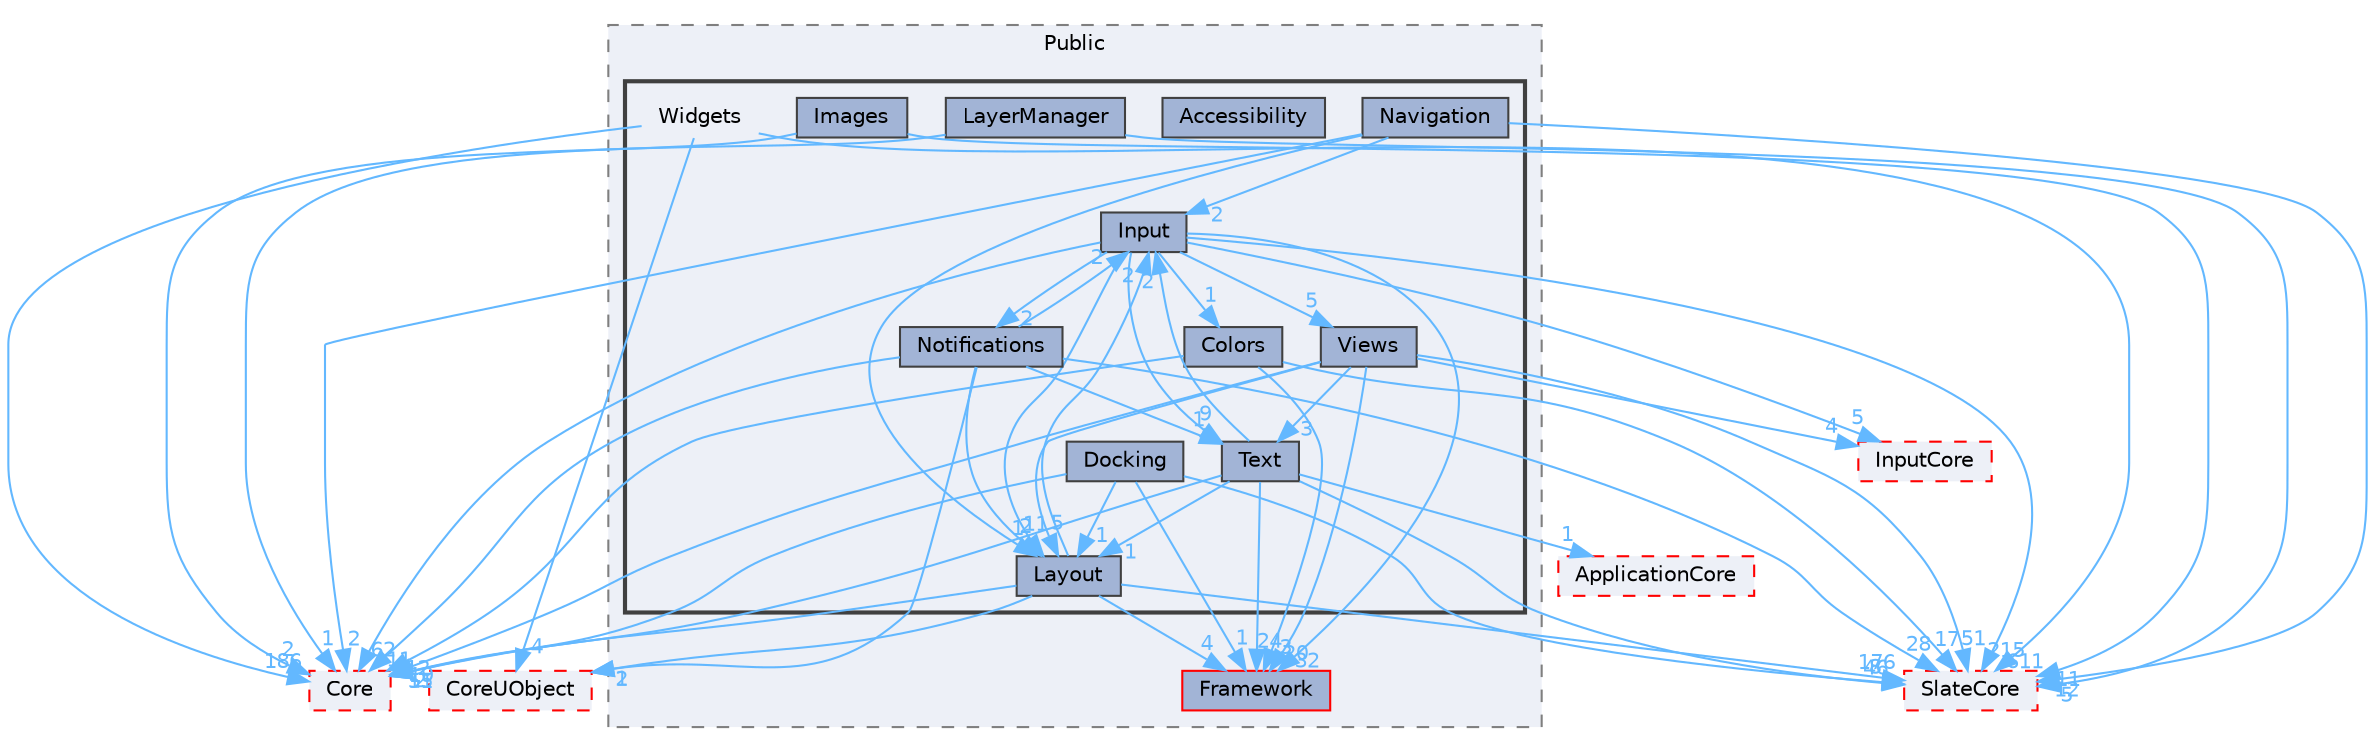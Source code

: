 digraph "Widgets"
{
 // INTERACTIVE_SVG=YES
 // LATEX_PDF_SIZE
  bgcolor="transparent";
  edge [fontname=Helvetica,fontsize=10,labelfontname=Helvetica,labelfontsize=10];
  node [fontname=Helvetica,fontsize=10,shape=box,height=0.2,width=0.4];
  compound=true
  subgraph clusterdir_6b2e56294563200244e3f9bb0c4b2842 {
    graph [ bgcolor="#edf0f7", pencolor="grey50", label="Public", fontname=Helvetica,fontsize=10 style="filled,dashed", URL="dir_6b2e56294563200244e3f9bb0c4b2842.html",tooltip=""]
  dir_5e91650a46d604759d601f9856541501 [label="Framework", fillcolor="#a2b4d6", color="red", style="filled", URL="dir_5e91650a46d604759d601f9856541501.html",tooltip=""];
  subgraph clusterdir_6228195a1e6fbec85444ea1bdf4c95f2 {
    graph [ bgcolor="#edf0f7", pencolor="grey25", label="", fontname=Helvetica,fontsize=10 style="filled,bold", URL="dir_6228195a1e6fbec85444ea1bdf4c95f2.html",tooltip=""]
    dir_6228195a1e6fbec85444ea1bdf4c95f2 [shape=plaintext, label="Widgets"];
  dir_4e44f8728fe4e86346bcf569968aa515 [label="Accessibility", fillcolor="#a2b4d6", color="grey25", style="filled", URL="dir_4e44f8728fe4e86346bcf569968aa515.html",tooltip=""];
  dir_1adbf7e9e267c2b5654dc86d07eaed7e [label="Colors", fillcolor="#a2b4d6", color="grey25", style="filled", URL="dir_1adbf7e9e267c2b5654dc86d07eaed7e.html",tooltip=""];
  dir_8309ad5674ed55eefd29babcd1aadba2 [label="Docking", fillcolor="#a2b4d6", color="grey25", style="filled", URL="dir_8309ad5674ed55eefd29babcd1aadba2.html",tooltip=""];
  dir_e9bd237d6d049afbb549269fb8685c9b [label="Images", fillcolor="#a2b4d6", color="grey25", style="filled", URL="dir_e9bd237d6d049afbb549269fb8685c9b.html",tooltip=""];
  dir_e5491b28d0218b60cc1cf6ea0f2ed251 [label="Input", fillcolor="#a2b4d6", color="grey25", style="filled", URL="dir_e5491b28d0218b60cc1cf6ea0f2ed251.html",tooltip=""];
  dir_3b957519fefbfae24166862b79539b95 [label="LayerManager", fillcolor="#a2b4d6", color="grey25", style="filled", URL="dir_3b957519fefbfae24166862b79539b95.html",tooltip=""];
  dir_ac821fdfeb381a3f0ac38bd53c253f30 [label="Layout", fillcolor="#a2b4d6", color="grey25", style="filled", URL="dir_ac821fdfeb381a3f0ac38bd53c253f30.html",tooltip=""];
  dir_6b894a13e3f2154d618c4675801f6e23 [label="Navigation", fillcolor="#a2b4d6", color="grey25", style="filled", URL="dir_6b894a13e3f2154d618c4675801f6e23.html",tooltip=""];
  dir_d1533c25a7a13921163243deadc5030c [label="Notifications", fillcolor="#a2b4d6", color="grey25", style="filled", URL="dir_d1533c25a7a13921163243deadc5030c.html",tooltip=""];
  dir_5b8c8a74ceec9a054bed71a186e220c1 [label="Text", fillcolor="#a2b4d6", color="grey25", style="filled", URL="dir_5b8c8a74ceec9a054bed71a186e220c1.html",tooltip=""];
  dir_9f06aa267e0150b0ed37240d38ff2012 [label="Views", fillcolor="#a2b4d6", color="grey25", style="filled", URL="dir_9f06aa267e0150b0ed37240d38ff2012.html",tooltip=""];
  }
  }
  dir_0e6cddcc9caa1238c7f3774224afaa45 [label="Core", fillcolor="#edf0f7", color="red", style="filled,dashed", URL="dir_0e6cddcc9caa1238c7f3774224afaa45.html",tooltip=""];
  dir_3e8e1daf27a38f5d72a6cbf6f3b5d663 [label="InputCore", fillcolor="#edf0f7", color="red", style="filled,dashed", URL="dir_3e8e1daf27a38f5d72a6cbf6f3b5d663.html",tooltip=""];
  dir_4c499e5e32e2b4479ad7e552df73eeae [label="CoreUObject", fillcolor="#edf0f7", color="red", style="filled,dashed", URL="dir_4c499e5e32e2b4479ad7e552df73eeae.html",tooltip=""];
  dir_a0470932637a5b4378844d0dd6134206 [label="ApplicationCore", fillcolor="#edf0f7", color="red", style="filled,dashed", URL="dir_a0470932637a5b4378844d0dd6134206.html",tooltip=""];
  dir_f0f0d357c8c9eca10fb05693ae8c53b1 [label="SlateCore", fillcolor="#edf0f7", color="red", style="filled,dashed", URL="dir_f0f0d357c8c9eca10fb05693ae8c53b1.html",tooltip=""];
  dir_6228195a1e6fbec85444ea1bdf4c95f2->dir_0e6cddcc9caa1238c7f3774224afaa45 [headlabel="186", labeldistance=1.5 headhref="dir_001289_000266.html" href="dir_001289_000266.html" color="steelblue1" fontcolor="steelblue1"];
  dir_6228195a1e6fbec85444ea1bdf4c95f2->dir_4c499e5e32e2b4479ad7e552df73eeae [headlabel="4", labeldistance=1.5 headhref="dir_001289_000268.html" href="dir_001289_000268.html" color="steelblue1" fontcolor="steelblue1"];
  dir_6228195a1e6fbec85444ea1bdf4c95f2->dir_f0f0d357c8c9eca10fb05693ae8c53b1 [headlabel="611", labeldistance=1.5 headhref="dir_001289_001045.html" href="dir_001289_001045.html" color="steelblue1" fontcolor="steelblue1"];
  dir_1adbf7e9e267c2b5654dc86d07eaed7e->dir_0e6cddcc9caa1238c7f3774224afaa45 [headlabel="12", labeldistance=1.5 headhref="dir_000206_000266.html" href="dir_000206_000266.html" color="steelblue1" fontcolor="steelblue1"];
  dir_1adbf7e9e267c2b5654dc86d07eaed7e->dir_5e91650a46d604759d601f9856541501 [headlabel="3", labeldistance=1.5 headhref="dir_000206_000414.html" href="dir_000206_000414.html" color="steelblue1" fontcolor="steelblue1"];
  dir_1adbf7e9e267c2b5654dc86d07eaed7e->dir_f0f0d357c8c9eca10fb05693ae8c53b1 [headlabel="17", labeldistance=1.5 headhref="dir_000206_001045.html" href="dir_000206_001045.html" color="steelblue1" fontcolor="steelblue1"];
  dir_8309ad5674ed55eefd29babcd1aadba2->dir_0e6cddcc9caa1238c7f3774224afaa45 [headlabel="2", labeldistance=1.5 headhref="dir_000342_000266.html" href="dir_000342_000266.html" color="steelblue1" fontcolor="steelblue1"];
  dir_8309ad5674ed55eefd29babcd1aadba2->dir_5e91650a46d604759d601f9856541501 [headlabel="1", labeldistance=1.5 headhref="dir_000342_000414.html" href="dir_000342_000414.html" color="steelblue1" fontcolor="steelblue1"];
  dir_8309ad5674ed55eefd29babcd1aadba2->dir_ac821fdfeb381a3f0ac38bd53c253f30 [headlabel="1", labeldistance=1.5 headhref="dir_000342_000560.html" href="dir_000342_000560.html" color="steelblue1" fontcolor="steelblue1"];
  dir_8309ad5674ed55eefd29babcd1aadba2->dir_f0f0d357c8c9eca10fb05693ae8c53b1 [headlabel="8", labeldistance=1.5 headhref="dir_000342_001045.html" href="dir_000342_001045.html" color="steelblue1" fontcolor="steelblue1"];
  dir_e9bd237d6d049afbb549269fb8685c9b->dir_0e6cddcc9caa1238c7f3774224afaa45 [headlabel="2", labeldistance=1.5 headhref="dir_000478_000266.html" href="dir_000478_000266.html" color="steelblue1" fontcolor="steelblue1"];
  dir_e9bd237d6d049afbb549269fb8685c9b->dir_f0f0d357c8c9eca10fb05693ae8c53b1 [headlabel="11", labeldistance=1.5 headhref="dir_000478_001045.html" href="dir_000478_001045.html" color="steelblue1" fontcolor="steelblue1"];
  dir_e5491b28d0218b60cc1cf6ea0f2ed251->dir_0e6cddcc9caa1238c7f3774224afaa45 [headlabel="62", labeldistance=1.5 headhref="dir_000491_000266.html" href="dir_000491_000266.html" color="steelblue1" fontcolor="steelblue1"];
  dir_e5491b28d0218b60cc1cf6ea0f2ed251->dir_1adbf7e9e267c2b5654dc86d07eaed7e [headlabel="1", labeldistance=1.5 headhref="dir_000491_000206.html" href="dir_000491_000206.html" color="steelblue1" fontcolor="steelblue1"];
  dir_e5491b28d0218b60cc1cf6ea0f2ed251->dir_3e8e1daf27a38f5d72a6cbf6f3b5d663 [headlabel="5", labeldistance=1.5 headhref="dir_000491_000493.html" href="dir_000491_000493.html" color="steelblue1" fontcolor="steelblue1"];
  dir_e5491b28d0218b60cc1cf6ea0f2ed251->dir_5b8c8a74ceec9a054bed71a186e220c1 [headlabel="9", labeldistance=1.5 headhref="dir_000491_001181.html" href="dir_000491_001181.html" color="steelblue1" fontcolor="steelblue1"];
  dir_e5491b28d0218b60cc1cf6ea0f2ed251->dir_5e91650a46d604759d601f9856541501 [headlabel="32", labeldistance=1.5 headhref="dir_000491_000414.html" href="dir_000491_000414.html" color="steelblue1" fontcolor="steelblue1"];
  dir_e5491b28d0218b60cc1cf6ea0f2ed251->dir_9f06aa267e0150b0ed37240d38ff2012 [headlabel="5", labeldistance=1.5 headhref="dir_000491_001262.html" href="dir_000491_001262.html" color="steelblue1" fontcolor="steelblue1"];
  dir_e5491b28d0218b60cc1cf6ea0f2ed251->dir_ac821fdfeb381a3f0ac38bd53c253f30 [headlabel="11", labeldistance=1.5 headhref="dir_000491_000560.html" href="dir_000491_000560.html" color="steelblue1" fontcolor="steelblue1"];
  dir_e5491b28d0218b60cc1cf6ea0f2ed251->dir_d1533c25a7a13921163243deadc5030c [headlabel="2", labeldistance=1.5 headhref="dir_000491_000697.html" href="dir_000491_000697.html" color="steelblue1" fontcolor="steelblue1"];
  dir_e5491b28d0218b60cc1cf6ea0f2ed251->dir_f0f0d357c8c9eca10fb05693ae8c53b1 [headlabel="215", labeldistance=1.5 headhref="dir_000491_001045.html" href="dir_000491_001045.html" color="steelblue1" fontcolor="steelblue1"];
  dir_3b957519fefbfae24166862b79539b95->dir_0e6cddcc9caa1238c7f3774224afaa45 [headlabel="1", labeldistance=1.5 headhref="dir_000556_000266.html" href="dir_000556_000266.html" color="steelblue1" fontcolor="steelblue1"];
  dir_3b957519fefbfae24166862b79539b95->dir_f0f0d357c8c9eca10fb05693ae8c53b1 [headlabel="5", labeldistance=1.5 headhref="dir_000556_001045.html" href="dir_000556_001045.html" color="steelblue1" fontcolor="steelblue1"];
  dir_ac821fdfeb381a3f0ac38bd53c253f30->dir_0e6cddcc9caa1238c7f3774224afaa45 [headlabel="51", labeldistance=1.5 headhref="dir_000560_000266.html" href="dir_000560_000266.html" color="steelblue1" fontcolor="steelblue1"];
  dir_ac821fdfeb381a3f0ac38bd53c253f30->dir_4c499e5e32e2b4479ad7e552df73eeae [headlabel="2", labeldistance=1.5 headhref="dir_000560_000268.html" href="dir_000560_000268.html" color="steelblue1" fontcolor="steelblue1"];
  dir_ac821fdfeb381a3f0ac38bd53c253f30->dir_5e91650a46d604759d601f9856541501 [headlabel="4", labeldistance=1.5 headhref="dir_000560_000414.html" href="dir_000560_000414.html" color="steelblue1" fontcolor="steelblue1"];
  dir_ac821fdfeb381a3f0ac38bd53c253f30->dir_e5491b28d0218b60cc1cf6ea0f2ed251 [headlabel="2", labeldistance=1.5 headhref="dir_000560_000491.html" href="dir_000560_000491.html" color="steelblue1" fontcolor="steelblue1"];
  dir_ac821fdfeb381a3f0ac38bd53c253f30->dir_f0f0d357c8c9eca10fb05693ae8c53b1 [headlabel="176", labeldistance=1.5 headhref="dir_000560_001045.html" href="dir_000560_001045.html" color="steelblue1" fontcolor="steelblue1"];
  dir_6b894a13e3f2154d618c4675801f6e23->dir_0e6cddcc9caa1238c7f3774224afaa45 [headlabel="2", labeldistance=1.5 headhref="dir_000684_000266.html" href="dir_000684_000266.html" color="steelblue1" fontcolor="steelblue1"];
  dir_6b894a13e3f2154d618c4675801f6e23->dir_ac821fdfeb381a3f0ac38bd53c253f30 [headlabel="1", labeldistance=1.5 headhref="dir_000684_000560.html" href="dir_000684_000560.html" color="steelblue1" fontcolor="steelblue1"];
  dir_6b894a13e3f2154d618c4675801f6e23->dir_e5491b28d0218b60cc1cf6ea0f2ed251 [headlabel="2", labeldistance=1.5 headhref="dir_000684_000491.html" href="dir_000684_000491.html" color="steelblue1" fontcolor="steelblue1"];
  dir_6b894a13e3f2154d618c4675801f6e23->dir_f0f0d357c8c9eca10fb05693ae8c53b1 [headlabel="12", labeldistance=1.5 headhref="dir_000684_001045.html" href="dir_000684_001045.html" color="steelblue1" fontcolor="steelblue1"];
  dir_d1533c25a7a13921163243deadc5030c->dir_0e6cddcc9caa1238c7f3774224afaa45 [headlabel="11", labeldistance=1.5 headhref="dir_000697_000266.html" href="dir_000697_000266.html" color="steelblue1" fontcolor="steelblue1"];
  dir_d1533c25a7a13921163243deadc5030c->dir_4c499e5e32e2b4479ad7e552df73eeae [headlabel="1", labeldistance=1.5 headhref="dir_000697_000268.html" href="dir_000697_000268.html" color="steelblue1" fontcolor="steelblue1"];
  dir_d1533c25a7a13921163243deadc5030c->dir_5b8c8a74ceec9a054bed71a186e220c1 [headlabel="1", labeldistance=1.5 headhref="dir_000697_001181.html" href="dir_000697_001181.html" color="steelblue1" fontcolor="steelblue1"];
  dir_d1533c25a7a13921163243deadc5030c->dir_ac821fdfeb381a3f0ac38bd53c253f30 [headlabel="2", labeldistance=1.5 headhref="dir_000697_000560.html" href="dir_000697_000560.html" color="steelblue1" fontcolor="steelblue1"];
  dir_d1533c25a7a13921163243deadc5030c->dir_e5491b28d0218b60cc1cf6ea0f2ed251 [headlabel="2", labeldistance=1.5 headhref="dir_000697_000491.html" href="dir_000697_000491.html" color="steelblue1" fontcolor="steelblue1"];
  dir_d1533c25a7a13921163243deadc5030c->dir_f0f0d357c8c9eca10fb05693ae8c53b1 [headlabel="28", labeldistance=1.5 headhref="dir_000697_001045.html" href="dir_000697_001045.html" color="steelblue1" fontcolor="steelblue1"];
  dir_5b8c8a74ceec9a054bed71a186e220c1->dir_0e6cddcc9caa1238c7f3774224afaa45 [headlabel="15", labeldistance=1.5 headhref="dir_001181_000266.html" href="dir_001181_000266.html" color="steelblue1" fontcolor="steelblue1"];
  dir_5b8c8a74ceec9a054bed71a186e220c1->dir_5e91650a46d604759d601f9856541501 [headlabel="24", labeldistance=1.5 headhref="dir_001181_000414.html" href="dir_001181_000414.html" color="steelblue1" fontcolor="steelblue1"];
  dir_5b8c8a74ceec9a054bed71a186e220c1->dir_a0470932637a5b4378844d0dd6134206 [headlabel="1", labeldistance=1.5 headhref="dir_001181_000056.html" href="dir_001181_000056.html" color="steelblue1" fontcolor="steelblue1"];
  dir_5b8c8a74ceec9a054bed71a186e220c1->dir_ac821fdfeb381a3f0ac38bd53c253f30 [headlabel="1", labeldistance=1.5 headhref="dir_001181_000560.html" href="dir_001181_000560.html" color="steelblue1" fontcolor="steelblue1"];
  dir_5b8c8a74ceec9a054bed71a186e220c1->dir_e5491b28d0218b60cc1cf6ea0f2ed251 [headlabel="2", labeldistance=1.5 headhref="dir_001181_000491.html" href="dir_001181_000491.html" color="steelblue1" fontcolor="steelblue1"];
  dir_5b8c8a74ceec9a054bed71a186e220c1->dir_f0f0d357c8c9eca10fb05693ae8c53b1 [headlabel="46", labeldistance=1.5 headhref="dir_001181_001045.html" href="dir_001181_001045.html" color="steelblue1" fontcolor="steelblue1"];
  dir_9f06aa267e0150b0ed37240d38ff2012->dir_0e6cddcc9caa1238c7f3774224afaa45 [headlabel="19", labeldistance=1.5 headhref="dir_001262_000266.html" href="dir_001262_000266.html" color="steelblue1" fontcolor="steelblue1"];
  dir_9f06aa267e0150b0ed37240d38ff2012->dir_3e8e1daf27a38f5d72a6cbf6f3b5d663 [headlabel="4", labeldistance=1.5 headhref="dir_001262_000493.html" href="dir_001262_000493.html" color="steelblue1" fontcolor="steelblue1"];
  dir_9f06aa267e0150b0ed37240d38ff2012->dir_5b8c8a74ceec9a054bed71a186e220c1 [headlabel="3", labeldistance=1.5 headhref="dir_001262_001181.html" href="dir_001262_001181.html" color="steelblue1" fontcolor="steelblue1"];
  dir_9f06aa267e0150b0ed37240d38ff2012->dir_5e91650a46d604759d601f9856541501 [headlabel="20", labeldistance=1.5 headhref="dir_001262_000414.html" href="dir_001262_000414.html" color="steelblue1" fontcolor="steelblue1"];
  dir_9f06aa267e0150b0ed37240d38ff2012->dir_ac821fdfeb381a3f0ac38bd53c253f30 [headlabel="5", labeldistance=1.5 headhref="dir_001262_000560.html" href="dir_001262_000560.html" color="steelblue1" fontcolor="steelblue1"];
  dir_9f06aa267e0150b0ed37240d38ff2012->dir_f0f0d357c8c9eca10fb05693ae8c53b1 [headlabel="51", labeldistance=1.5 headhref="dir_001262_001045.html" href="dir_001262_001045.html" color="steelblue1" fontcolor="steelblue1"];
}
